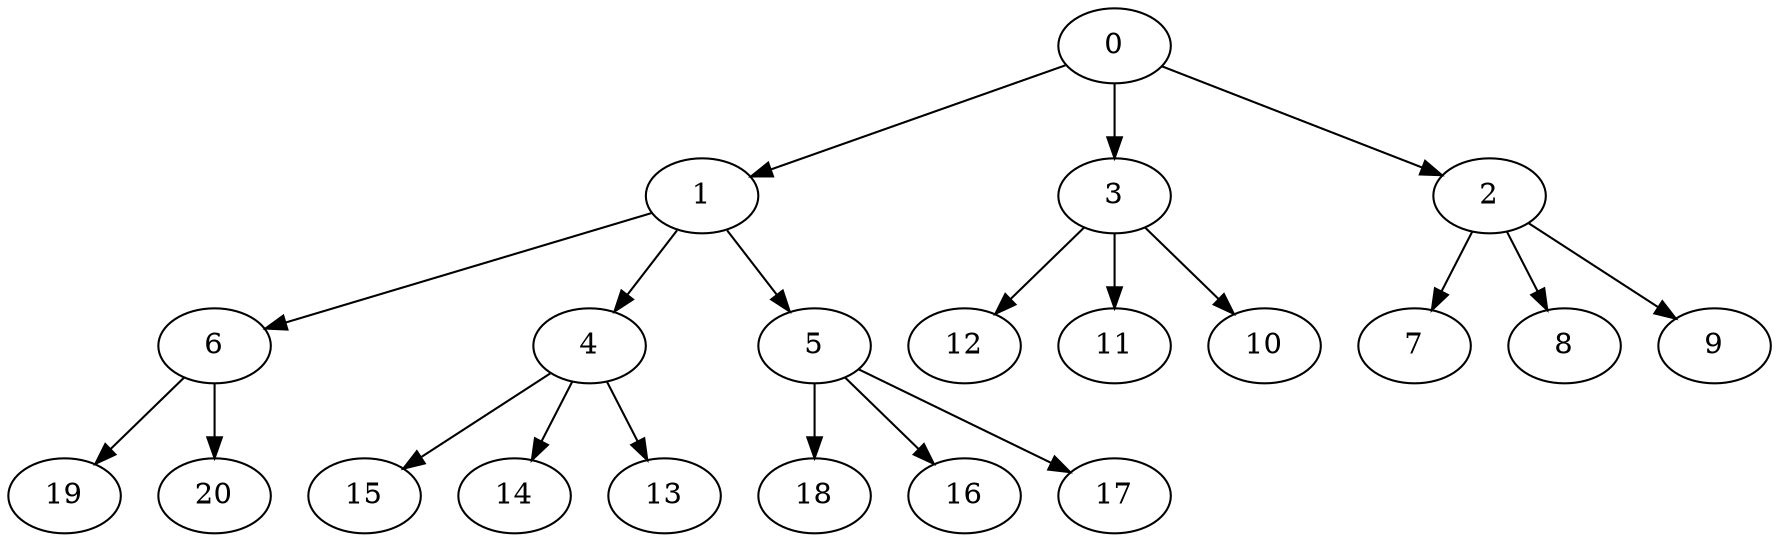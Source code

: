 digraph "OutTree-Balanced-MaxBf-3_Nodes_21_CCR_0.99_WeightType_Random" {
	graph ["Duplicate states"=0,
		GraphType=OutTree,
		"Max states in OPEN"=0,
		Modes="120000ms; topo-ordered tasks, ; Pruning: task equivalence, fixed order ready list, ; F-value: ; Optimisation: best schedule length (\
SL) optimisation on equal, ",
		NumberOfTasks=21,
		"Pruned using list schedule length"=1683475,
		"States removed from OPEN"=0,
		TargetSystem="Homogeneous-6",
		"Time to schedule (ms)"=1596,
		"Total idle time"=98,
		"Total schedule length"=41,
		"Total sequential time"=147,
		"Total states created"=3326670
	];
	0	["Finish time"=8,
		Processor=0,
		"Start time"=0,
		Weight=8];
	1	["Finish time"=13,
		Processor=0,
		"Start time"=8,
		Weight=5];
	0 -> 1	[Weight=6];
	3	["Finish time"=20,
		Processor=0,
		"Start time"=13,
		Weight=7];
	0 -> 3	[Weight=12];
	2	["Finish time"=19,
		Processor=3,
		"Start time"=17,
		Weight=2];
	0 -> 2	[Weight=9];
	6	["Finish time"=27,
		Processor=1,
		"Start time"=18,
		Weight=9];
	1 -> 6	[Weight=5];
	4	["Finish time"=26,
		Processor=2,
		"Start time"=18,
		Weight=8];
	1 -> 4	[Weight=5];
	5	["Finish time"=25,
		Processor=4,
		"Start time"=22,
		Weight=3];
	1 -> 5	[Weight=9];
	19	["Finish time"=36,
		Processor=1,
		"Start time"=27,
		Weight=9];
	6 -> 19	[Weight=11];
	20	["Finish time"=41,
		Processor=0,
		"Start time"=34,
		Weight=7];
	6 -> 20	[Weight=4];
	12	["Finish time"=41,
		Processor=4,
		"Start time"=32,
		Weight=9];
	3 -> 12	[Weight=9];
	11	["Finish time"=34,
		Processor=0,
		"Start time"=26,
		Weight=8];
	3 -> 11	[Weight=4];
	10	["Finish time"=26,
		Processor=0,
		"Start time"=20,
		Weight=6];
	3 -> 10	[Weight=10];
	15	["Finish time"=38,
		Processor=3,
		"Start time"=29,
		Weight=9];
	4 -> 15	[Weight=2];
	14	["Finish time"=40,
		Processor=5,
		"Start time"=33,
		Weight=7];
	4 -> 14	[Weight=2];
	13	["Finish time"=31,
		Processor=2,
		"Start time"=26,
		Weight=5];
	4 -> 13	[Weight=11];
	7	["Finish time"=29,
		Processor=3,
		"Start time"=19,
		Weight=10];
	2 -> 7	[Weight=10];
	8	["Finish time"=33,
		Processor=5,
		"Start time"=23,
		Weight=10];
	2 -> 8	[Weight=4];
	9	["Finish time"=41,
		Processor=2,
		"Start time"=31,
		Weight=10];
	2 -> 9	[Weight=11];
	18	["Finish time"=32,
		Processor=4,
		"Start time"=25,
		Weight=7];
	5 -> 18	[Weight=11];
	16	["Finish time"=41,
		Processor=1,
		"Start time"=36,
		Weight=5];
	5 -> 16	[Weight=4];
	17	["Finish time"=41,
		Processor=3,
		"Start time"=38,
		Weight=3];
	5 -> 17	[Weight=7];
}
